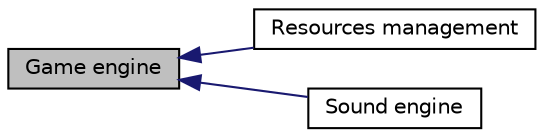 digraph "Game engine"
{
  edge [fontname="Helvetica",fontsize="10",labelfontname="Helvetica",labelfontsize="10"];
  node [fontname="Helvetica",fontsize="10",shape=record];
  rankdir=LR;
  Node2 [label="Resources management",height=0.2,width=0.4,color="black", fillcolor="white", style="filled",URL="$de/d7b/group___resources_management.html"];
  Node1 [label="Sound engine",height=0.2,width=0.4,color="black", fillcolor="white", style="filled",URL="$d7/d58/group___sound_engine.html"];
  Node0 [label="Game engine",height=0.2,width=0.4,color="black", fillcolor="grey75", style="filled" fontcolor="black"];
  Node0->Node1 [shape=plaintext, color="midnightblue", dir="back", style="solid"];
  Node0->Node2 [shape=plaintext, color="midnightblue", dir="back", style="solid"];
}
